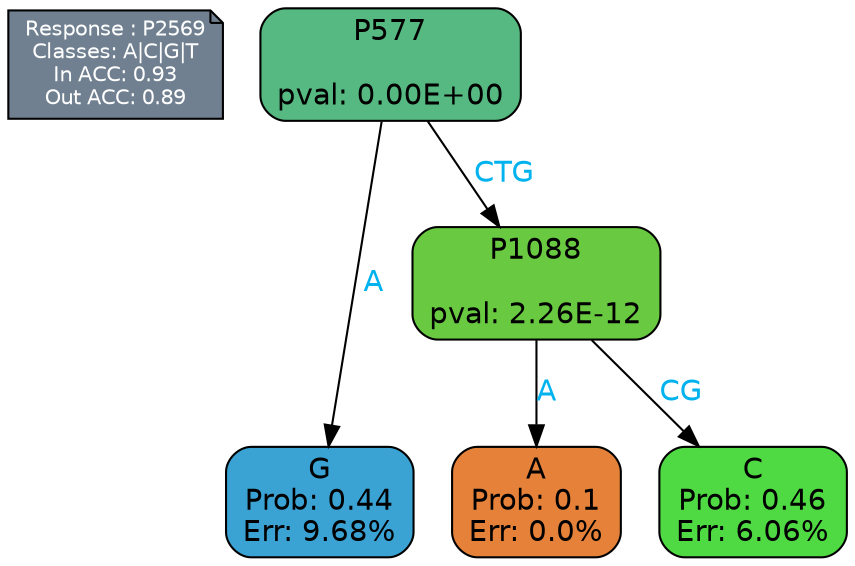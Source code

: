 digraph Tree {
node [shape=box, style="filled, rounded", color="black", fontname=helvetica] ;
graph [ranksep=equally, splines=polylines, bgcolor=transparent, dpi=600] ;
edge [fontname=helvetica] ;
LEGEND [label="Response : P2569
Classes: A|C|G|T
In ACC: 0.93
Out ACC: 0.89
",shape=note,align=left,style=filled,fillcolor="slategray",fontcolor="white",fontsize=10];1 [label="P577

pval: 0.00E+00", fillcolor="#55b981"] ;
2 [label="G
Prob: 0.44
Err: 9.68%", fillcolor="#3aa3d4"] ;
3 [label="P1088

pval: 2.26E-12", fillcolor="#69ca41"] ;
4 [label="A
Prob: 0.1
Err: 0.0%", fillcolor="#e58139"] ;
5 [label="C
Prob: 0.46
Err: 6.06%", fillcolor="#4fda43"] ;
1 -> 2 [label="A",fontcolor=deepskyblue2] ;
1 -> 3 [label="CTG",fontcolor=deepskyblue2] ;
3 -> 4 [label="A",fontcolor=deepskyblue2] ;
3 -> 5 [label="CG",fontcolor=deepskyblue2] ;
{rank = same; 2;4;5;}{rank = same; LEGEND;1;}}